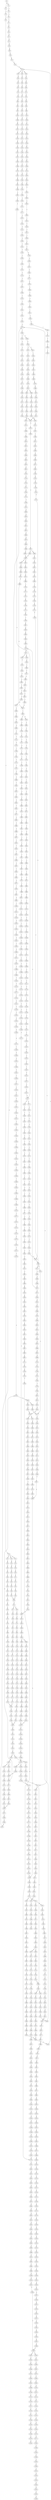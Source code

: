 strict digraph  {
	S0 -> S1 [ label = C ];
	S0 -> S2 [ label = A ];
	S1 -> S3 [ label = C ];
	S2 -> S4 [ label = C ];
	S3 -> S5 [ label = T ];
	S4 -> S6 [ label = T ];
	S5 -> S7 [ label = T ];
	S6 -> S8 [ label = T ];
	S7 -> S9 [ label = C ];
	S8 -> S10 [ label = C ];
	S8 -> S11 [ label = G ];
	S8 -> S12 [ label = T ];
	S9 -> S13 [ label = A ];
	S10 -> S14 [ label = A ];
	S11 -> S15 [ label = A ];
	S12 -> S16 [ label = A ];
	S13 -> S17 [ label = G ];
	S14 -> S18 [ label = G ];
	S15 -> S19 [ label = G ];
	S16 -> S20 [ label = G ];
	S17 -> S21 [ label = A ];
	S18 -> S22 [ label = C ];
	S19 -> S23 [ label = C ];
	S20 -> S24 [ label = C ];
	S21 -> S25 [ label = G ];
	S22 -> S26 [ label = C ];
	S23 -> S27 [ label = C ];
	S24 -> S28 [ label = C ];
	S25 -> S29 [ label = G ];
	S26 -> S30 [ label = G ];
	S27 -> S31 [ label = G ];
	S28 -> S32 [ label = G ];
	S29 -> S33 [ label = T ];
	S30 -> S34 [ label = C ];
	S31 -> S35 [ label = C ];
	S32 -> S36 [ label = T ];
	S33 -> S37 [ label = C ];
	S34 -> S38 [ label = C ];
	S35 -> S39 [ label = C ];
	S36 -> S40 [ label = C ];
	S37 -> S41 [ label = C ];
	S38 -> S42 [ label = C ];
	S39 -> S43 [ label = C ];
	S40 -> S44 [ label = C ];
	S41 -> S45 [ label = C ];
	S42 -> S46 [ label = C ];
	S43 -> S46 [ label = C ];
	S44 -> S47 [ label = C ];
	S45 -> S48 [ label = T ];
	S45 -> S49 [ label = A ];
	S45 -> S50 [ label = G ];
	S46 -> S51 [ label = T ];
	S47 -> S52 [ label = A ];
	S48 -> S53 [ label = T ];
	S49 -> S54 [ label = G ];
	S50 -> S55 [ label = G ];
	S51 -> S56 [ label = T ];
	S51 -> S57 [ label = C ];
	S52 -> S58 [ label = C ];
	S53 -> S59 [ label = C ];
	S54 -> S60 [ label = A ];
	S55 -> S61 [ label = A ];
	S56 -> S62 [ label = C ];
	S57 -> S63 [ label = C ];
	S58 -> S64 [ label = C ];
	S59 -> S65 [ label = T ];
	S60 -> S66 [ label = G ];
	S61 -> S67 [ label = G ];
	S62 -> S68 [ label = A ];
	S63 -> S69 [ label = A ];
	S64 -> S70 [ label = A ];
	S65 -> S71 [ label = C ];
	S66 -> S72 [ label = C ];
	S67 -> S73 [ label = G ];
	S68 -> S74 [ label = C ];
	S69 -> S75 [ label = C ];
	S70 -> S76 [ label = C ];
	S71 -> S77 [ label = G ];
	S72 -> S78 [ label = C ];
	S73 -> S79 [ label = C ];
	S74 -> S80 [ label = G ];
	S75 -> S81 [ label = C ];
	S76 -> S82 [ label = C ];
	S77 -> S83 [ label = T ];
	S78 -> S84 [ label = A ];
	S79 -> S85 [ label = G ];
	S80 -> S86 [ label = C ];
	S81 -> S87 [ label = C ];
	S82 -> S88 [ label = G ];
	S83 -> S89 [ label = A ];
	S84 -> S90 [ label = C ];
	S85 -> S91 [ label = T ];
	S86 -> S92 [ label = T ];
	S87 -> S93 [ label = G ];
	S88 -> S94 [ label = A ];
	S89 -> S95 [ label = C ];
	S90 -> S96 [ label = G ];
	S91 -> S97 [ label = G ];
	S92 -> S98 [ label = C ];
	S93 -> S99 [ label = C ];
	S94 -> S100 [ label = T ];
	S95 -> S101 [ label = G ];
	S96 -> S102 [ label = G ];
	S97 -> S103 [ label = G ];
	S98 -> S104 [ label = C ];
	S99 -> S105 [ label = C ];
	S100 -> S106 [ label = C ];
	S101 -> S107 [ label = G ];
	S102 -> S108 [ label = T ];
	S103 -> S109 [ label = T ];
	S104 -> S110 [ label = G ];
	S105 -> S111 [ label = G ];
	S106 -> S112 [ label = G ];
	S107 -> S113 [ label = C ];
	S108 -> S114 [ label = T ];
	S109 -> S115 [ label = A ];
	S110 -> S116 [ label = G ];
	S111 -> S117 [ label = G ];
	S112 -> S118 [ label = G ];
	S113 -> S119 [ label = T ];
	S114 -> S120 [ label = A ];
	S115 -> S121 [ label = T ];
	S116 -> S122 [ label = T ];
	S117 -> S123 [ label = T ];
	S118 -> S124 [ label = T ];
	S119 -> S125 [ label = A ];
	S120 -> S126 [ label = C ];
	S121 -> S127 [ label = G ];
	S122 -> S128 [ label = T ];
	S123 -> S129 [ label = C ];
	S124 -> S130 [ label = T ];
	S125 -> S131 [ label = C ];
	S126 -> S132 [ label = T ];
	S127 -> S133 [ label = A ];
	S128 -> S134 [ label = G ];
	S129 -> S135 [ label = C ];
	S130 -> S136 [ label = C ];
	S131 -> S137 [ label = T ];
	S132 -> S138 [ label = G ];
	S133 -> S139 [ label = G ];
	S134 -> S140 [ label = C ];
	S135 -> S141 [ label = C ];
	S136 -> S142 [ label = C ];
	S137 -> S143 [ label = G ];
	S138 -> S144 [ label = C ];
	S139 -> S145 [ label = C ];
	S140 -> S146 [ label = A ];
	S141 -> S147 [ label = A ];
	S142 -> S148 [ label = A ];
	S143 -> S149 [ label = G ];
	S144 -> S150 [ label = A ];
	S145 -> S151 [ label = G ];
	S146 -> S152 [ label = C ];
	S147 -> S153 [ label = G ];
	S148 -> S154 [ label = G ];
	S149 -> S155 [ label = T ];
	S150 -> S156 [ label = G ];
	S151 -> S157 [ label = G ];
	S152 -> S158 [ label = T ];
	S153 -> S159 [ label = T ];
	S154 -> S160 [ label = T ];
	S155 -> S161 [ label = G ];
	S156 -> S162 [ label = A ];
	S157 -> S163 [ label = T ];
	S158 -> S164 [ label = G ];
	S159 -> S165 [ label = G ];
	S160 -> S166 [ label = G ];
	S161 -> S167 [ label = C ];
	S162 -> S168 [ label = C ];
	S163 -> S169 [ label = C ];
	S164 -> S170 [ label = G ];
	S165 -> S171 [ label = G ];
	S166 -> S172 [ label = G ];
	S167 -> S173 [ label = T ];
	S168 -> S174 [ label = G ];
	S169 -> S175 [ label = G ];
	S170 -> S176 [ label = T ];
	S171 -> S177 [ label = T ];
	S172 -> S178 [ label = T ];
	S173 -> S179 [ label = A ];
	S174 -> S180 [ label = G ];
	S175 -> S181 [ label = C ];
	S176 -> S182 [ label = C ];
	S177 -> S183 [ label = C ];
	S178 -> S183 [ label = C ];
	S179 -> S184 [ label = C ];
	S180 -> S185 [ label = A ];
	S181 -> S186 [ label = A ];
	S182 -> S187 [ label = G ];
	S183 -> S188 [ label = G ];
	S184 -> S189 [ label = T ];
	S185 -> S190 [ label = C ];
	S186 -> S191 [ label = C ];
	S187 -> S192 [ label = T ];
	S188 -> S193 [ label = T ];
	S189 -> S194 [ label = G ];
	S190 -> S195 [ label = A ];
	S191 -> S196 [ label = G ];
	S192 -> S197 [ label = C ];
	S193 -> S198 [ label = C ];
	S194 -> S199 [ label = T ];
	S195 -> S200 [ label = C ];
	S196 -> S201 [ label = C ];
	S197 -> S202 [ label = C ];
	S198 -> S202 [ label = C ];
	S199 -> S203 [ label = A ];
	S200 -> S204 [ label = A ];
	S201 -> S205 [ label = G ];
	S202 -> S206 [ label = G ];
	S203 -> S207 [ label = A ];
	S204 -> S208 [ label = C ];
	S205 -> S209 [ label = C ];
	S206 -> S210 [ label = T ];
	S207 -> S211 [ label = C ];
	S208 -> S212 [ label = C ];
	S209 -> S213 [ label = G ];
	S210 -> S214 [ label = C ];
	S211 -> S215 [ label = A ];
	S212 -> S216 [ label = T ];
	S213 -> S217 [ label = C ];
	S213 -> S218 [ label = G ];
	S214 -> S219 [ label = A ];
	S215 -> S220 [ label = C ];
	S216 -> S221 [ label = C ];
	S217 -> S222 [ label = G ];
	S218 -> S223 [ label = C ];
	S219 -> S224 [ label = C ];
	S220 -> S225 [ label = A ];
	S221 -> S226 [ label = T ];
	S222 -> S227 [ label = T ];
	S223 -> S228 [ label = T ];
	S224 -> S229 [ label = C ];
	S225 -> S230 [ label = C ];
	S226 -> S231 [ label = A ];
	S227 -> S232 [ label = C ];
	S228 -> S233 [ label = G ];
	S229 -> S234 [ label = C ];
	S229 -> S235 [ label = G ];
	S230 -> S236 [ label = G ];
	S231 -> S237 [ label = G ];
	S232 -> S238 [ label = G ];
	S233 -> S239 [ label = G ];
	S234 -> S240 [ label = T ];
	S235 -> S241 [ label = A ];
	S236 -> S242 [ label = C ];
	S237 -> S243 [ label = A ];
	S238 -> S244 [ label = A ];
	S239 -> S245 [ label = A ];
	S240 -> S246 [ label = G ];
	S241 -> S247 [ label = A ];
	S241 -> S248 [ label = G ];
	S242 -> S249 [ label = T ];
	S243 -> S250 [ label = A ];
	S244 -> S251 [ label = C ];
	S245 -> S252 [ label = A ];
	S246 -> S253 [ label = T ];
	S247 -> S254 [ label = T ];
	S248 -> S255 [ label = T ];
	S249 -> S256 [ label = C ];
	S250 -> S257 [ label = C ];
	S251 -> S258 [ label = G ];
	S252 -> S259 [ label = T ];
	S253 -> S260 [ label = C ];
	S254 -> S261 [ label = C ];
	S255 -> S262 [ label = C ];
	S256 -> S263 [ label = C ];
	S257 -> S264 [ label = G ];
	S258 -> S265 [ label = C ];
	S259 -> S266 [ label = G ];
	S260 -> S267 [ label = C ];
	S261 -> S268 [ label = C ];
	S262 -> S269 [ label = C ];
	S263 -> S270 [ label = T ];
	S264 -> S271 [ label = A ];
	S265 -> S272 [ label = G ];
	S266 -> S273 [ label = G ];
	S267 -> S274 [ label = T ];
	S268 -> S275 [ label = T ];
	S269 -> S276 [ label = A ];
	S269 -> S277 [ label = T ];
	S270 -> S278 [ label = A ];
	S271 -> S279 [ label = G ];
	S272 -> S280 [ label = C ];
	S273 -> S281 [ label = G ];
	S274 -> S282 [ label = A ];
	S274 -> S283 [ label = T ];
	S275 -> S284 [ label = C ];
	S276 -> S285 [ label = G ];
	S277 -> S286 [ label = C ];
	S278 -> S287 [ label = G ];
	S279 -> S288 [ label = G ];
	S280 -> S289 [ label = C ];
	S281 -> S290 [ label = G ];
	S282 -> S291 [ label = C ];
	S283 -> S292 [ label = G ];
	S284 -> S293 [ label = G ];
	S285 -> S294 [ label = T ];
	S285 -> S295 [ label = C ];
	S286 -> S296 [ label = G ];
	S287 -> S297 [ label = A ];
	S288 -> S298 [ label = T ];
	S289 -> S299 [ label = T ];
	S290 -> S300 [ label = T ];
	S291 -> S301 [ label = T ];
	S292 -> S302 [ label = A ];
	S292 -> S303 [ label = T ];
	S293 -> S304 [ label = A ];
	S294 -> S305 [ label = A ];
	S295 -> S306 [ label = T ];
	S296 -> S307 [ label = A ];
	S297 -> S308 [ label = A ];
	S298 -> S309 [ label = G ];
	S299 -> S310 [ label = C ];
	S300 -> S311 [ label = C ];
	S301 -> S312 [ label = A ];
	S302 -> S313 [ label = A ];
	S303 -> S314 [ label = A ];
	S304 -> S315 [ label = A ];
	S305 -> S316 [ label = G ];
	S306 -> S317 [ label = T ];
	S307 -> S318 [ label = A ];
	S308 -> S319 [ label = C ];
	S309 -> S320 [ label = T ];
	S310 -> S321 [ label = G ];
	S311 -> S322 [ label = C ];
	S312 -> S323 [ label = C ];
	S313 -> S324 [ label = C ];
	S314 -> S325 [ label = G ];
	S315 -> S326 [ label = C ];
	S316 -> S327 [ label = G ];
	S316 -> S328 [ label = C ];
	S317 -> S329 [ label = C ];
	S318 -> S326 [ label = C ];
	S319 -> S330 [ label = T ];
	S320 -> S331 [ label = C ];
	S321 -> S332 [ label = G ];
	S322 -> S333 [ label = G ];
	S323 -> S334 [ label = C ];
	S324 -> S335 [ label = T ];
	S325 -> S336 [ label = G ];
	S326 -> S337 [ label = T ];
	S327 -> S338 [ label = G ];
	S328 -> S339 [ label = T ];
	S329 -> S340 [ label = A ];
	S330 -> S341 [ label = T ];
	S331 -> S342 [ label = C ];
	S332 -> S343 [ label = G ];
	S333 -> S344 [ label = C ];
	S334 -> S345 [ label = A ];
	S335 -> S346 [ label = T ];
	S336 -> S347 [ label = A ];
	S337 -> S348 [ label = T ];
	S338 -> S349 [ label = T ];
	S339 -> S350 [ label = C ];
	S340 -> S351 [ label = C ];
	S341 -> S352 [ label = C ];
	S342 -> S353 [ label = C ];
	S343 -> S354 [ label = C ];
	S344 -> S355 [ label = C ];
	S345 -> S356 [ label = G ];
	S346 -> S357 [ label = C ];
	S347 -> S358 [ label = G ];
	S348 -> S359 [ label = C ];
	S349 -> S360 [ label = C ];
	S350 -> S361 [ label = C ];
	S351 -> S362 [ label = G ];
	S352 -> S363 [ label = A ];
	S353 -> S364 [ label = T ];
	S354 -> S365 [ label = T ];
	S355 -> S366 [ label = G ];
	S356 -> S367 [ label = G ];
	S357 -> S368 [ label = A ];
	S358 -> S369 [ label = A ];
	S359 -> S370 [ label = A ];
	S360 -> S371 [ label = A ];
	S361 -> S372 [ label = A ];
	S362 -> S373 [ label = C ];
	S363 -> S374 [ label = A ];
	S364 -> S375 [ label = G ];
	S365 -> S376 [ label = C ];
	S366 -> S377 [ label = G ];
	S367 -> S378 [ label = A ];
	S368 -> S374 [ label = A ];
	S369 -> S379 [ label = G ];
	S370 -> S374 [ label = A ];
	S371 -> S380 [ label = C ];
	S372 -> S381 [ label = C ];
	S373 -> S382 [ label = C ];
	S374 -> S383 [ label = C ];
	S375 -> S384 [ label = T ];
	S376 -> S385 [ label = A ];
	S377 -> S386 [ label = A ];
	S378 -> S387 [ label = G ];
	S379 -> S388 [ label = G ];
	S380 -> S389 [ label = T ];
	S381 -> S390 [ label = C ];
	S382 -> S391 [ label = C ];
	S383 -> S392 [ label = C ];
	S383 -> S393 [ label = T ];
	S384 -> S394 [ label = C ];
	S385 -> S395 [ label = C ];
	S386 -> S396 [ label = A ];
	S387 -> S397 [ label = A ];
	S388 -> S398 [ label = T ];
	S389 -> S399 [ label = C ];
	S390 -> S400 [ label = G ];
	S391 -> S401 [ label = T ];
	S392 -> S402 [ label = G ];
	S393 -> S403 [ label = G ];
	S394 -> S404 [ label = C ];
	S395 -> S405 [ label = G ];
	S396 -> S406 [ label = C ];
	S397 -> S407 [ label = G ];
	S398 -> S408 [ label = C ];
	S399 -> S409 [ label = G ];
	S400 -> S410 [ label = G ];
	S401 -> S411 [ label = T ];
	S402 -> S412 [ label = G ];
	S403 -> S413 [ label = G ];
	S403 -> S414 [ label = C ];
	S404 -> S274 [ label = T ];
	S405 -> S415 [ label = T ];
	S406 -> S416 [ label = T ];
	S407 -> S417 [ label = T ];
	S408 -> S418 [ label = C ];
	S409 -> S419 [ label = C ];
	S410 -> S420 [ label = A ];
	S411 -> S421 [ label = C ];
	S412 -> S422 [ label = C ];
	S413 -> S423 [ label = C ];
	S414 -> S424 [ label = C ];
	S415 -> S425 [ label = C ];
	S416 -> S426 [ label = G ];
	S417 -> S427 [ label = C ];
	S418 -> S45 [ label = C ];
	S419 -> S428 [ label = T ];
	S420 -> S429 [ label = C ];
	S421 -> S430 [ label = A ];
	S422 -> S431 [ label = C ];
	S423 -> S432 [ label = C ];
	S424 -> S433 [ label = C ];
	S425 -> S434 [ label = C ];
	S426 -> S435 [ label = C ];
	S427 -> S436 [ label = A ];
	S428 -> S437 [ label = T ];
	S429 -> S438 [ label = G ];
	S430 -> S439 [ label = T ];
	S431 -> S440 [ label = C ];
	S432 -> S441 [ label = C ];
	S433 -> S442 [ label = T ];
	S434 -> S443 [ label = A ];
	S435 -> S444 [ label = A ];
	S436 -> S445 [ label = G ];
	S437 -> S446 [ label = C ];
	S438 -> S447 [ label = T ];
	S439 -> S448 [ label = C ];
	S440 -> S449 [ label = A ];
	S441 -> S450 [ label = A ];
	S442 -> S451 [ label = A ];
	S443 -> S452 [ label = G ];
	S444 -> S453 [ label = A ];
	S445 -> S454 [ label = G ];
	S446 -> S455 [ label = A ];
	S447 -> S456 [ label = C ];
	S448 -> S457 [ label = C ];
	S449 -> S458 [ label = G ];
	S450 -> S459 [ label = G ];
	S451 -> S460 [ label = G ];
	S452 -> S461 [ label = C ];
	S453 -> S462 [ label = C ];
	S454 -> S463 [ label = A ];
	S455 -> S464 [ label = T ];
	S456 -> S465 [ label = G ];
	S457 -> S466 [ label = A ];
	S458 -> S467 [ label = T ];
	S459 -> S468 [ label = G ];
	S460 -> S469 [ label = G ];
	S461 -> S470 [ label = T ];
	S461 -> S471 [ label = G ];
	S462 -> S472 [ label = C ];
	S463 -> S473 [ label = C ];
	S464 -> S474 [ label = C ];
	S465 -> S475 [ label = T ];
	S466 -> S476 [ label = G ];
	S467 -> S477 [ label = T ];
	S468 -> S478 [ label = T ];
	S469 -> S479 [ label = T ];
	S470 -> S317 [ label = T ];
	S471 -> S480 [ label = A ];
	S472 -> S481 [ label = A ];
	S473 -> S482 [ label = C ];
	S474 -> S483 [ label = C ];
	S475 -> S484 [ label = G ];
	S476 -> S485 [ label = A ];
	S477 -> S486 [ label = G ];
	S478 -> S487 [ label = G ];
	S479 -> S488 [ label = G ];
	S480 -> S489 [ label = G ];
	S481 -> S490 [ label = G ];
	S482 -> S491 [ label = A ];
	S483 -> S466 [ label = A ];
	S484 -> S492 [ label = A ];
	S485 -> S493 [ label = A ];
	S486 -> S494 [ label = T ];
	S487 -> S495 [ label = C ];
	S487 -> S496 [ label = G ];
	S488 -> S497 [ label = T ];
	S489 -> S498 [ label = T ];
	S490 -> S499 [ label = A ];
	S491 -> S500 [ label = G ];
	S492 -> S501 [ label = C ];
	S493 -> S502 [ label = C ];
	S494 -> S503 [ label = G ];
	S495 -> S504 [ label = G ];
	S496 -> S505 [ label = G ];
	S497 -> S506 [ label = G ];
	S498 -> S507 [ label = C ];
	S499 -> S508 [ label = A ];
	S500 -> S509 [ label = T ];
	S501 -> S510 [ label = C ];
	S502 -> S511 [ label = C ];
	S503 -> S512 [ label = C ];
	S504 -> S513 [ label = C ];
	S505 -> S514 [ label = C ];
	S506 -> S515 [ label = C ];
	S507 -> S516 [ label = C ];
	S507 -> S517 [ label = T ];
	S508 -> S518 [ label = C ];
	S509 -> S519 [ label = C ];
	S510 -> S520 [ label = G ];
	S511 -> S521 [ label = A ];
	S511 -> S522 [ label = G ];
	S512 -> S523 [ label = G ];
	S513 -> S524 [ label = G ];
	S514 -> S525 [ label = T ];
	S515 -> S526 [ label = G ];
	S516 -> S527 [ label = C ];
	S517 -> S528 [ label = C ];
	S518 -> S529 [ label = A ];
	S519 -> S530 [ label = T ];
	S520 -> S531 [ label = G ];
	S521 -> S532 [ label = G ];
	S521 -> S533 [ label = C ];
	S522 -> S534 [ label = G ];
	S523 -> S535 [ label = T ];
	S524 -> S536 [ label = T ];
	S525 -> S537 [ label = T ];
	S526 -> S538 [ label = T ];
	S527 -> S539 [ label = T ];
	S527 -> S540 [ label = G ];
	S528 -> S541 [ label = G ];
	S529 -> S542 [ label = G ];
	S530 -> S543 [ label = C ];
	S531 -> S544 [ label = T ];
	S532 -> S545 [ label = A ];
	S533 -> S546 [ label = C ];
	S534 -> S547 [ label = A ];
	S535 -> S548 [ label = C ];
	S536 -> S549 [ label = C ];
	S537 -> S550 [ label = C ];
	S538 -> S551 [ label = C ];
	S539 -> S552 [ label = C ];
	S540 -> S553 [ label = C ];
	S541 -> S554 [ label = T ];
	S542 -> S555 [ label = C ];
	S543 -> S556 [ label = T ];
	S544 -> S557 [ label = C ];
	S545 -> S558 [ label = C ];
	S546 -> S559 [ label = A ];
	S547 -> S560 [ label = C ];
	S548 -> S561 [ label = G ];
	S549 -> S562 [ label = G ];
	S550 -> S563 [ label = G ];
	S551 -> S561 [ label = G ];
	S552 -> S564 [ label = C ];
	S553 -> S565 [ label = C ];
	S554 -> S566 [ label = C ];
	S555 -> S567 [ label = C ];
	S556 -> S568 [ label = G ];
	S557 -> S569 [ label = G ];
	S558 -> S570 [ label = T ];
	S559 -> S571 [ label = C ];
	S560 -> S572 [ label = G ];
	S561 -> S573 [ label = A ];
	S562 -> S574 [ label = T ];
	S563 -> S575 [ label = A ];
	S564 -> S576 [ label = G ];
	S565 -> S577 [ label = T ];
	S566 -> S578 [ label = T ];
	S567 -> S579 [ label = G ];
	S568 -> S580 [ label = T ];
	S569 -> S581 [ label = C ];
	S570 -> S582 [ label = C ];
	S571 -> S583 [ label = C ];
	S572 -> S584 [ label = C ];
	S573 -> S585 [ label = A ];
	S574 -> S586 [ label = G ];
	S575 -> S587 [ label = A ];
	S576 -> S588 [ label = G ];
	S577 -> S589 [ label = G ];
	S578 -> S590 [ label = G ];
	S579 -> S591 [ label = T ];
	S580 -> S592 [ label = A ];
	S581 -> S593 [ label = G ];
	S582 -> S594 [ label = C ];
	S583 -> S595 [ label = C ];
	S584 -> S596 [ label = C ];
	S585 -> S597 [ label = C ];
	S586 -> S598 [ label = C ];
	S587 -> S599 [ label = C ];
	S588 -> S600 [ label = T ];
	S589 -> S601 [ label = T ];
	S590 -> S602 [ label = T ];
	S591 -> S603 [ label = C ];
	S593 -> S604 [ label = T ];
	S594 -> S605 [ label = C ];
	S595 -> S606 [ label = C ];
	S596 -> S607 [ label = C ];
	S597 -> S608 [ label = C ];
	S597 -> S609 [ label = A ];
	S598 -> S610 [ label = A ];
	S599 -> S611 [ label = A ];
	S600 -> S612 [ label = C ];
	S601 -> S613 [ label = C ];
	S602 -> S614 [ label = T ];
	S603 -> S615 [ label = C ];
	S604 -> S616 [ label = A ];
	S605 -> S617 [ label = A ];
	S606 -> S618 [ label = T ];
	S607 -> S619 [ label = A ];
	S608 -> S620 [ label = T ];
	S609 -> S621 [ label = C ];
	S610 -> S622 [ label = T ];
	S611 -> S623 [ label = C ];
	S612 -> S624 [ label = T ];
	S613 -> S625 [ label = G ];
	S614 -> S626 [ label = C ];
	S615 -> S627 [ label = T ];
	S616 -> S628 [ label = G ];
	S617 -> S629 [ label = T ];
	S618 -> S630 [ label = T ];
	S619 -> S631 [ label = T ];
	S620 -> S632 [ label = T ];
	S620 -> S633 [ label = G ];
	S621 -> S634 [ label = C ];
	S622 -> S635 [ label = C ];
	S623 -> S636 [ label = G ];
	S624 -> S637 [ label = G ];
	S625 -> S638 [ label = C ];
	S626 -> S639 [ label = C ];
	S627 -> S640 [ label = C ];
	S628 -> S641 [ label = C ];
	S629 -> S642 [ label = C ];
	S630 -> S643 [ label = C ];
	S631 -> S644 [ label = C ];
	S632 -> S645 [ label = C ];
	S633 -> S646 [ label = T ];
	S634 -> S647 [ label = C ];
	S635 -> S648 [ label = C ];
	S636 -> S649 [ label = C ];
	S637 -> S650 [ label = G ];
	S638 -> S651 [ label = G ];
	S639 -> S652 [ label = G ];
	S640 -> S653 [ label = T ];
	S641 -> S654 [ label = C ];
	S642 -> S655 [ label = T ];
	S643 -> S656 [ label = C ];
	S643 -> S657 [ label = G ];
	S644 -> S658 [ label = G ];
	S645 -> S659 [ label = G ];
	S646 -> S660 [ label = C ];
	S647 -> S661 [ label = G ];
	S648 -> S662 [ label = G ];
	S649 -> S663 [ label = G ];
	S650 -> S664 [ label = A ];
	S651 -> S665 [ label = C ];
	S652 -> S666 [ label = T ];
	S653 -> S667 [ label = G ];
	S654 -> S668 [ label = G ];
	S655 -> S669 [ label = G ];
	S656 -> S670 [ label = T ];
	S657 -> S671 [ label = A ];
	S658 -> S672 [ label = T ];
	S659 -> S673 [ label = T ];
	S660 -> S674 [ label = G ];
	S661 -> S675 [ label = T ];
	S662 -> S676 [ label = C ];
	S663 -> S677 [ label = C ];
	S664 -> S678 [ label = G ];
	S665 -> S679 [ label = G ];
	S665 -> S680 [ label = A ];
	S666 -> S681 [ label = G ];
	S667 -> S682 [ label = T ];
	S668 -> S683 [ label = C ];
	S669 -> S684 [ label = C ];
	S670 -> S685 [ label = G ];
	S671 -> S686 [ label = T ];
	S672 -> S687 [ label = C ];
	S673 -> S688 [ label = A ];
	S674 -> S689 [ label = C ];
	S675 -> S690 [ label = A ];
	S676 -> S691 [ label = A ];
	S677 -> S692 [ label = A ];
	S678 -> S693 [ label = G ];
	S679 -> S694 [ label = A ];
	S680 -> S695 [ label = A ];
	S681 -> S696 [ label = G ];
	S682 -> S697 [ label = C ];
	S683 -> S698 [ label = T ];
	S684 -> S699 [ label = C ];
	S685 -> S700 [ label = T ];
	S686 -> S701 [ label = C ];
	S687 -> S702 [ label = C ];
	S688 -> S703 [ label = C ];
	S689 -> S651 [ label = G ];
	S690 -> S704 [ label = C ];
	S691 -> S705 [ label = C ];
	S692 -> S706 [ label = C ];
	S693 -> S707 [ label = G ];
	S694 -> S708 [ label = G ];
	S695 -> S709 [ label = C ];
	S696 -> S710 [ label = C ];
	S697 -> S711 [ label = G ];
	S698 -> S712 [ label = G ];
	S699 -> S713 [ label = A ];
	S700 -> S714 [ label = C ];
	S701 -> S715 [ label = G ];
	S702 -> S716 [ label = T ];
	S703 -> S717 [ label = T ];
	S704 -> S718 [ label = G ];
	S705 -> S719 [ label = G ];
	S706 -> S720 [ label = G ];
	S707 -> S721 [ label = T ];
	S708 -> S722 [ label = C ];
	S709 -> S723 [ label = C ];
	S710 -> S724 [ label = C ];
	S711 -> S725 [ label = T ];
	S712 -> S726 [ label = G ];
	S713 -> S727 [ label = G ];
	S714 -> S728 [ label = C ];
	S715 -> S729 [ label = T ];
	S716 -> S730 [ label = C ];
	S717 -> S731 [ label = T ];
	S718 -> S732 [ label = T ];
	S719 -> S733 [ label = T ];
	S720 -> S734 [ label = T ];
	S721 -> S735 [ label = G ];
	S722 -> S736 [ label = A ];
	S723 -> S737 [ label = C ];
	S724 -> S738 [ label = C ];
	S725 -> S739 [ label = G ];
	S726 -> S740 [ label = A ];
	S727 -> S741 [ label = T ];
	S728 -> S742 [ label = T ];
	S729 -> S743 [ label = T ];
	S730 -> S744 [ label = T ];
	S731 -> S745 [ label = C ];
	S732 -> S746 [ label = C ];
	S733 -> S747 [ label = C ];
	S734 -> S748 [ label = C ];
	S735 -> S749 [ label = T ];
	S736 -> S750 [ label = G ];
	S737 -> S751 [ label = G ];
	S738 -> S752 [ label = G ];
	S739 -> S753 [ label = G ];
	S740 -> S754 [ label = A ];
	S741 -> S755 [ label = C ];
	S742 -> S283 [ label = T ];
	S743 -> S756 [ label = T ];
	S744 -> S757 [ label = T ];
	S745 -> S758 [ label = A ];
	S746 -> S759 [ label = C ];
	S747 -> S760 [ label = G ];
	S748 -> S761 [ label = C ];
	S749 -> S762 [ label = T ];
	S750 -> S763 [ label = T ];
	S751 -> S764 [ label = T ];
	S752 -> S765 [ label = T ];
	S753 -> S766 [ label = T ];
	S754 -> S767 [ label = G ];
	S755 -> S768 [ label = G ];
	S756 -> S769 [ label = G ];
	S757 -> S770 [ label = C ];
	S758 -> S771 [ label = A ];
	S759 -> S772 [ label = A ];
	S760 -> S773 [ label = A ];
	S761 -> S774 [ label = A ];
	S762 -> S775 [ label = C ];
	S763 -> S776 [ label = G ];
	S764 -> S777 [ label = A ];
	S765 -> S778 [ label = C ];
	S766 -> S779 [ label = A ];
	S767 -> S780 [ label = A ];
	S768 -> S781 [ label = T ];
	S769 -> S782 [ label = T ];
	S770 -> S783 [ label = T ];
	S771 -> S784 [ label = G ];
	S772 -> S785 [ label = G ];
	S773 -> S786 [ label = G ];
	S774 -> S452 [ label = G ];
	S775 -> S787 [ label = C ];
	S776 -> S788 [ label = C ];
	S777 -> S789 [ label = C ];
	S778 -> S790 [ label = C ];
	S779 -> S791 [ label = C ];
	S780 -> S792 [ label = A ];
	S781 -> S793 [ label = A ];
	S782 -> S794 [ label = A ];
	S783 -> S795 [ label = C ];
	S784 -> S796 [ label = C ];
	S785 -> S461 [ label = C ];
	S786 -> S797 [ label = C ];
	S787 -> S798 [ label = A ];
	S788 -> S799 [ label = A ];
	S789 -> S800 [ label = A ];
	S790 -> S801 [ label = A ];
	S791 -> S802 [ label = C ];
	S792 -> S803 [ label = C ];
	S793 -> S804 [ label = A ];
	S794 -> S805 [ label = G ];
	S795 -> S806 [ label = G ];
	S796 -> S807 [ label = G ];
	S797 -> S808 [ label = G ];
	S798 -> S809 [ label = G ];
	S799 -> S810 [ label = A ];
	S800 -> S811 [ label = G ];
	S801 -> S812 [ label = G ];
	S802 -> S813 [ label = G ];
	S803 -> S814 [ label = G ];
	S804 -> S815 [ label = G ];
	S805 -> S816 [ label = G ];
	S806 -> S817 [ label = G ];
	S807 -> S818 [ label = A ];
	S808 -> S819 [ label = A ];
	S809 -> S820 [ label = C ];
	S810 -> S821 [ label = C ];
	S811 -> S822 [ label = C ];
	S812 -> S823 [ label = T ];
	S813 -> S824 [ label = G ];
	S814 -> S825 [ label = G ];
	S815 -> S826 [ label = A ];
	S816 -> S827 [ label = A ];
	S817 -> S828 [ label = A ];
	S818 -> S829 [ label = G ];
	S819 -> S830 [ label = G ];
	S820 -> S831 [ label = A ];
	S821 -> S832 [ label = A ];
	S822 -> S833 [ label = A ];
	S823 -> S834 [ label = A ];
	S824 -> S835 [ label = T ];
	S825 -> S836 [ label = C ];
	S826 -> S837 [ label = C ];
	S827 -> S838 [ label = A ];
	S828 -> S839 [ label = G ];
	S829 -> S840 [ label = T ];
	S830 -> S841 [ label = T ];
	S831 -> S842 [ label = G ];
	S832 -> S843 [ label = G ];
	S833 -> S844 [ label = G ];
	S834 -> S316 [ label = G ];
	S835 -> S845 [ label = G ];
	S836 -> S846 [ label = A ];
	S837 -> S847 [ label = G ];
	S838 -> S848 [ label = A ];
	S839 -> S849 [ label = A ];
	S840 -> S850 [ label = C ];
	S841 -> S851 [ label = C ];
	S842 -> S852 [ label = A ];
	S843 -> S853 [ label = C ];
	S844 -> S854 [ label = G ];
	S845 -> S855 [ label = G ];
	S846 -> S856 [ label = C ];
	S847 -> S857 [ label = G ];
	S848 -> S858 [ label = G ];
	S849 -> S859 [ label = G ];
	S850 -> S516 [ label = C ];
	S851 -> S860 [ label = G ];
	S852 -> S861 [ label = T ];
	S853 -> S862 [ label = T ];
	S854 -> S863 [ label = T ];
	S855 -> S864 [ label = T ];
	S856 -> S865 [ label = C ];
	S856 -> S866 [ label = T ];
	S857 -> S867 [ label = C ];
	S858 -> S868 [ label = G ];
	S859 -> S869 [ label = G ];
	S860 -> S870 [ label = A ];
	S861 -> S871 [ label = A ];
	S862 -> S872 [ label = A ];
	S863 -> S873 [ label = G ];
	S864 -> S874 [ label = T ];
	S865 -> S875 [ label = G ];
	S866 -> S876 [ label = G ];
	S867 -> S877 [ label = T ];
	S868 -> S878 [ label = T ];
	S869 -> S879 [ label = T ];
	S870 -> S880 [ label = A ];
	S871 -> S881 [ label = A ];
	S872 -> S882 [ label = C ];
	S873 -> S883 [ label = C ];
	S874 -> S884 [ label = A ];
	S875 -> S885 [ label = G ];
	S876 -> S886 [ label = G ];
	S877 -> S887 [ label = C ];
	S878 -> S888 [ label = C ];
	S879 -> S408 [ label = C ];
	S880 -> S889 [ label = C ];
	S881 -> S890 [ label = A ];
	S882 -> S891 [ label = G ];
	S883 -> S892 [ label = A ];
	S884 -> S893 [ label = G ];
	S885 -> S894 [ label = G ];
	S886 -> S895 [ label = G ];
	S887 -> S896 [ label = T ];
	S888 -> S897 [ label = C ];
	S889 -> S898 [ label = C ];
	S890 -> S899 [ label = A ];
	S891 -> S900 [ label = A ];
	S892 -> S901 [ label = C ];
	S893 -> S902 [ label = A ];
	S894 -> S903 [ label = A ];
	S895 -> S904 [ label = A ];
	S896 -> S905 [ label = C ];
	S897 -> S906 [ label = C ];
	S898 -> S620 [ label = T ];
	S899 -> S907 [ label = A ];
	S900 -> S908 [ label = G ];
	S901 -> S909 [ label = G ];
	S902 -> S910 [ label = A ];
	S903 -> S911 [ label = A ];
	S904 -> S912 [ label = A ];
	S905 -> S913 [ label = G ];
	S906 -> S914 [ label = G ];
	S907 -> S915 [ label = C ];
	S908 -> S916 [ label = A ];
	S909 -> S917 [ label = C ];
	S910 -> S918 [ label = G ];
	S911 -> S919 [ label = T ];
	S912 -> S920 [ label = C ];
	S913 -> S921 [ label = A ];
	S914 -> S922 [ label = A ];
	S915 -> S923 [ label = T ];
	S916 -> S924 [ label = A ];
	S917 -> S925 [ label = G ];
	S918 -> S926 [ label = G ];
	S919 -> S927 [ label = T ];
	S920 -> S928 [ label = T ];
	S921 -> S929 [ label = A ];
	S922 -> S930 [ label = A ];
	S923 -> S931 [ label = T ];
	S924 -> S932 [ label = C ];
	S925 -> S933 [ label = G ];
	S926 -> S934 [ label = G ];
	S927 -> S935 [ label = G ];
	S928 -> S936 [ label = G ];
	S929 -> S937 [ label = G ];
	S930 -> S938 [ label = G ];
	S931 -> S939 [ label = T ];
	S932 -> S940 [ label = T ];
	S933 -> S941 [ label = T ];
	S934 -> S942 [ label = G ];
	S935 -> S943 [ label = A ];
	S936 -> S944 [ label = G ];
	S937 -> S945 [ label = T ];
	S938 -> S946 [ label = T ];
	S939 -> S947 [ label = G ];
	S940 -> S948 [ label = G ];
	S941 -> S949 [ label = G ];
	S942 -> S950 [ label = G ];
	S943 -> S951 [ label = A ];
	S944 -> S952 [ label = A ];
	S945 -> S953 [ label = C ];
	S946 -> S954 [ label = C ];
	S947 -> S955 [ label = C ];
	S948 -> S956 [ label = G ];
	S949 -> S957 [ label = C ];
	S950 -> S958 [ label = T ];
	S951 -> S959 [ label = C ];
	S952 -> S960 [ label = C ];
	S953 -> S961 [ label = G ];
	S954 -> S962 [ label = G ];
	S955 -> S963 [ label = C ];
	S956 -> S964 [ label = C ];
	S957 -> S965 [ label = C ];
	S958 -> S966 [ label = C ];
	S959 -> S967 [ label = C ];
	S960 -> S968 [ label = C ];
	S961 -> S969 [ label = C ];
	S962 -> S970 [ label = A ];
	S963 -> S971 [ label = G ];
	S964 -> S972 [ label = G ];
	S965 -> S973 [ label = G ];
	S966 -> S974 [ label = C ];
	S967 -> S975 [ label = C ];
	S968 -> S976 [ label = C ];
	S969 -> S977 [ label = G ];
	S970 -> S978 [ label = G ];
	S971 -> S979 [ label = T ];
	S972 -> S980 [ label = C ];
	S973 -> S981 [ label = C ];
	S974 -> S982 [ label = G ];
	S975 -> S983 [ label = G ];
	S976 -> S984 [ label = G ];
	S977 -> S985 [ label = G ];
	S978 -> S986 [ label = G ];
	S979 -> S987 [ label = A ];
	S980 -> S988 [ label = A ];
	S981 -> S989 [ label = A ];
	S982 -> S990 [ label = T ];
	S983 -> S991 [ label = T ];
	S984 -> S992 [ label = T ];
	S985 -> S993 [ label = C ];
	S986 -> S994 [ label = T ];
	S987 -> S995 [ label = G ];
	S988 -> S996 [ label = G ];
	S989 -> S997 [ label = A ];
	S990 -> S998 [ label = C ];
	S991 -> S999 [ label = C ];
	S992 -> S1000 [ label = C ];
	S993 -> S1001 [ label = T ];
	S994 -> S1002 [ label = A ];
	S995 -> S1003 [ label = C ];
	S996 -> S1004 [ label = C ];
	S997 -> S1005 [ label = C ];
	S998 -> S1006 [ label = G ];
	S999 -> S1007 [ label = T ];
	S1000 -> S1008 [ label = T ];
	S1001 -> S1009 [ label = A ];
	S1002 -> S1010 [ label = T ];
	S1003 -> S1011 [ label = C ];
	S1004 -> S1012 [ label = G ];
	S1005 -> S1013 [ label = C ];
	S1006 -> S1014 [ label = G ];
	S1007 -> S1015 [ label = C ];
	S1008 -> S1015 [ label = C ];
	S1009 -> S1016 [ label = T ];
	S1010 -> S1017 [ label = A ];
	S1011 -> S1018 [ label = G ];
	S1012 -> S1019 [ label = G ];
	S1013 -> S1020 [ label = A ];
	S1014 -> S1021 [ label = A ];
	S1015 -> S1022 [ label = G ];
	S1016 -> S1023 [ label = A ];
	S1017 -> S1024 [ label = A ];
	S1018 -> S1025 [ label = G ];
	S1019 -> S1026 [ label = G ];
	S1020 -> S1027 [ label = G ];
	S1021 -> S1028 [ label = A ];
	S1022 -> S1029 [ label = G ];
	S1023 -> S1030 [ label = G ];
	S1024 -> S1031 [ label = G ];
	S1025 -> S1032 [ label = T ];
	S1026 -> S1033 [ label = T ];
	S1027 -> S1034 [ label = T ];
	S1028 -> S1035 [ label = C ];
	S1029 -> S1036 [ label = C ];
	S1030 -> S1037 [ label = T ];
	S1031 -> S1038 [ label = T ];
	S1032 -> S1039 [ label = G ];
	S1033 -> S1040 [ label = G ];
	S1034 -> S1041 [ label = C ];
	S1035 -> S1042 [ label = A ];
	S1035 -> S1043 [ label = T ];
	S1036 -> S1044 [ label = A ];
	S1037 -> S1045 [ label = A ];
	S1038 -> S1046 [ label = C ];
	S1039 -> S1047 [ label = A ];
	S1040 -> S1048 [ label = C ];
	S1041 -> S1049 [ label = G ];
	S1042 -> S1050 [ label = G ];
	S1043 -> S1051 [ label = A ];
	S1044 -> S1052 [ label = C ];
	S1045 -> S1053 [ label = G ];
	S1046 -> S1054 [ label = G ];
	S1047 -> S1055 [ label = C ];
	S1048 -> S1056 [ label = C ];
	S1049 -> S1057 [ label = C ];
	S1050 -> S1058 [ label = G ];
	S1051 -> S1059 [ label = C ];
	S1052 -> S1060 [ label = C ];
	S1053 -> S1061 [ label = C ];
	S1054 -> S1062 [ label = T ];
	S1055 -> S1063 [ label = G ];
	S1056 -> S1064 [ label = G ];
	S1057 -> S1065 [ label = G ];
	S1058 -> S1066 [ label = A ];
	S1059 -> S1067 [ label = A ];
	S1060 -> S1068 [ label = G ];
	S1061 -> S1069 [ label = C ];
	S1062 -> S1070 [ label = G ];
	S1063 -> S1071 [ label = T ];
	S1064 -> S1072 [ label = C ];
	S1065 -> S1073 [ label = C ];
	S1066 -> S1074 [ label = A ];
	S1067 -> S1075 [ label = A ];
	S1068 -> S1076 [ label = A ];
	S1069 -> S1077 [ label = G ];
	S1070 -> S1078 [ label = G ];
	S1071 -> S1079 [ label = G ];
	S1072 -> S1080 [ label = C ];
	S1073 -> S1081 [ label = A ];
	S1074 -> S1082 [ label = T ];
	S1075 -> S1083 [ label = C ];
	S1076 -> S1084 [ label = G ];
	S1076 -> S1085 [ label = A ];
	S1077 -> S1086 [ label = A ];
	S1078 -> S1087 [ label = T ];
	S1079 -> S1088 [ label = G ];
	S1080 -> S1089 [ label = G ];
	S1081 -> S1090 [ label = G ];
	S1082 -> S1091 [ label = A ];
	S1083 -> S1092 [ label = G ];
	S1084 -> S1093 [ label = T ];
	S1085 -> S1094 [ label = T ];
	S1086 -> S1095 [ label = A ];
	S1087 -> S779 [ label = A ];
	S1088 -> S1096 [ label = G ];
	S1089 -> S1097 [ label = G ];
	S1090 -> S1098 [ label = C ];
	S1091 -> S1099 [ label = G ];
	S1092 -> S1100 [ label = A ];
	S1093 -> S262 [ label = C ];
	S1094 -> S1101 [ label = G ];
	S1095 -> S1102 [ label = A ];
	S1096 -> S1103 [ label = T ];
	S1097 -> S1104 [ label = T ];
	S1098 -> S1105 [ label = C ];
	S1099 -> S1106 [ label = T ];
	S1100 -> S1107 [ label = A ];
	S1101 -> S1108 [ label = T ];
	S1102 -> S1109 [ label = C ];
	S1103 -> S1110 [ label = A ];
	S1104 -> S1111 [ label = G ];
	S1105 -> S1112 [ label = G ];
	S1106 -> S1113 [ label = C ];
	S1107 -> S1114 [ label = A ];
	S1108 -> S1115 [ label = A ];
	S1109 -> S1116 [ label = C ];
	S1110 -> S1117 [ label = C ];
	S1111 -> S1118 [ label = G ];
	S1112 -> S1119 [ label = G ];
	S1113 -> S1120 [ label = T ];
	S1114 -> S1121 [ label = A ];
	S1115 -> S1122 [ label = G ];
	S1116 -> S1123 [ label = C ];
	S1117 -> S1124 [ label = T ];
	S1118 -> S1125 [ label = T ];
	S1119 -> S1126 [ label = T ];
	S1120 -> S1127 [ label = C ];
	S1121 -> S1128 [ label = C ];
	S1122 -> S1129 [ label = T ];
	S1123 -> S1130 [ label = C ];
	S1124 -> S1131 [ label = A ];
	S1125 -> S1132 [ label = G ];
	S1126 -> S1133 [ label = G ];
	S1127 -> S1134 [ label = T ];
	S1128 -> S1135 [ label = A ];
	S1129 -> S1136 [ label = T ];
	S1130 -> S1137 [ label = G ];
	S1131 -> S1138 [ label = T ];
	S1132 -> S1139 [ label = G ];
	S1133 -> S1140 [ label = G ];
	S1134 -> S1141 [ label = C ];
	S1135 -> S1142 [ label = G ];
	S1136 -> S1143 [ label = T ];
	S1137 -> S1144 [ label = A ];
	S1138 -> S1145 [ label = T ];
	S1139 -> S1146 [ label = A ];
	S1140 -> S1147 [ label = A ];
	S1141 -> S1148 [ label = T ];
	S1142 -> S1149 [ label = A ];
	S1143 -> S1150 [ label = C ];
	S1144 -> S1151 [ label = C ];
	S1145 -> S1152 [ label = G ];
	S1146 -> S1153 [ label = A ];
	S1147 -> S1154 [ label = A ];
	S1148 -> S1155 [ label = G ];
	S1149 -> S1156 [ label = A ];
	S1150 -> S1157 [ label = A ];
	S1151 -> S1158 [ label = T ];
	S1152 -> S1159 [ label = G ];
	S1153 -> S1160 [ label = C ];
	S1154 -> S1161 [ label = G ];
	S1155 -> S1162 [ label = A ];
	S1156 -> S1163 [ label = G ];
	S1157 -> S1164 [ label = C ];
	S1158 -> S1165 [ label = A ];
	S1159 -> S1166 [ label = A ];
	S1160 -> S1167 [ label = C ];
	S1161 -> S1168 [ label = A ];
	S1162 -> S1169 [ label = G ];
	S1163 -> S1170 [ label = G ];
	S1164 -> S1171 [ label = T ];
	S1165 -> S1172 [ label = G ];
	S1166 -> S1173 [ label = A ];
	S1167 -> S1174 [ label = T ];
	S1168 -> S1175 [ label = A ];
	S1169 -> S1176 [ label = T ];
	S1170 -> S1177 [ label = G ];
	S1171 -> S1178 [ label = C ];
	S1172 -> S1179 [ label = A ];
	S1173 -> S1180 [ label = C ];
	S1174 -> S1181 [ label = C ];
	S1175 -> S803 [ label = C ];
	S1176 -> S1182 [ label = A ];
	S1177 -> S1183 [ label = G ];
	S1178 -> S1184 [ label = C ];
	S1179 -> S1185 [ label = A ];
	S1180 -> S1186 [ label = G ];
	S1181 -> S1187 [ label = G ];
	S1183 -> S1188 [ label = T ];
	S1184 -> S1189 [ label = T ];
	S1185 -> S1190 [ label = T ];
	S1186 -> S1191 [ label = G ];
	S1187 -> S1192 [ label = G ];
	S1188 -> S1193 [ label = C ];
	S1189 -> S1194 [ label = T ];
	S1190 -> S1195 [ label = C ];
	S1191 -> S1196 [ label = T ];
	S1192 -> S1197 [ label = C ];
	S1193 -> S1198 [ label = T ];
	S1194 -> S1199 [ label = T ];
	S1195 -> S1200 [ label = G ];
	S1196 -> S1201 [ label = A ];
	S1197 -> S1202 [ label = A ];
	S1198 -> S1203 [ label = C ];
	S1199 -> S1204 [ label = C ];
	S1200 -> S1205 [ label = G ];
	S1201 -> S1206 [ label = C ];
	S1202 -> S1207 [ label = C ];
	S1203 -> S1208 [ label = T ];
	S1204 -> S1209 [ label = A ];
	S1205 -> S1210 [ label = G ];
	S1206 -> S1211 [ label = G ];
	S1207 -> S1212 [ label = G ];
	S1208 -> S1213 [ label = C ];
	S1209 -> S1214 [ label = T ];
	S1210 -> S1215 [ label = T ];
	S1211 -> S1216 [ label = A ];
	S1212 -> S1217 [ label = C ];
	S1213 -> S1218 [ label = G ];
	S1214 -> S1219 [ label = C ];
	S1215 -> S1220 [ label = A ];
	S1216 -> S1221 [ label = A ];
	S1217 -> S1222 [ label = G ];
	S1218 -> S1223 [ label = T ];
	S1219 -> S1224 [ label = C ];
	S1220 -> S1225 [ label = T ];
	S1221 -> S1226 [ label = G ];
	S1222 -> S1227 [ label = C ];
	S1223 -> S1228 [ label = G ];
	S1224 -> S1229 [ label = A ];
	S1225 -> S1230 [ label = C ];
	S1226 -> S1231 [ label = A ];
	S1227 -> S213 [ label = G ];
	S1228 -> S1232 [ label = G ];
	S1229 -> S476 [ label = G ];
	S1230 -> S1233 [ label = C ];
	S1231 -> S1234 [ label = A ];
	S1232 -> S1235 [ label = T ];
	S1233 -> S1236 [ label = C ];
	S1234 -> S1237 [ label = G ];
	S1235 -> S1238 [ label = A ];
	S1236 -> S1239 [ label = G ];
	S1237 -> S1240 [ label = T ];
	S1239 -> S1241 [ label = A ];
	S1240 -> S1242 [ label = G ];
	S1241 -> S1243 [ label = A ];
	S1242 -> S1244 [ label = T ];
	S1243 -> S1245 [ label = A ];
	S1244 -> S1246 [ label = C ];
	S1245 -> S1247 [ label = G ];
	S1246 -> S1248 [ label = C ];
	S1247 -> S1249 [ label = T ];
	S1248 -> S1250 [ label = T ];
	S1249 -> S1251 [ label = G ];
	S1250 -> S1252 [ label = G ];
	S1251 -> S1253 [ label = T ];
	S1252 -> S1254 [ label = G ];
	S1253 -> S1255 [ label = C ];
	S1254 -> S1256 [ label = C ];
	S1255 -> S1257 [ label = G ];
	S1256 -> S1258 [ label = C ];
	S1257 -> S1259 [ label = T ];
	S1258 -> S1260 [ label = T ];
	S1259 -> S1261 [ label = C ];
	S1260 -> S1262 [ label = G ];
	S1261 -> S1263 [ label = G ];
	S1262 -> S1264 [ label = G ];
	S1263 -> S1265 [ label = G ];
	S1264 -> S1266 [ label = G ];
	S1265 -> S1267 [ label = A ];
	S1266 -> S1268 [ label = T ];
	S1267 -> S1269 [ label = A ];
	S1268 -> S1270 [ label = C ];
	S1269 -> S1035 [ label = C ];
	S1270 -> S1271 [ label = C ];
	S1271 -> S1272 [ label = C ];
	S1272 -> S1273 [ label = G ];
	S1273 -> S1274 [ label = A ];
	S1274 -> S1275 [ label = G ];
	S1275 -> S1276 [ label = T ];
	S1276 -> S1277 [ label = C ];
	S1277 -> S1278 [ label = C ];
	S1278 -> S276 [ label = A ];
}

